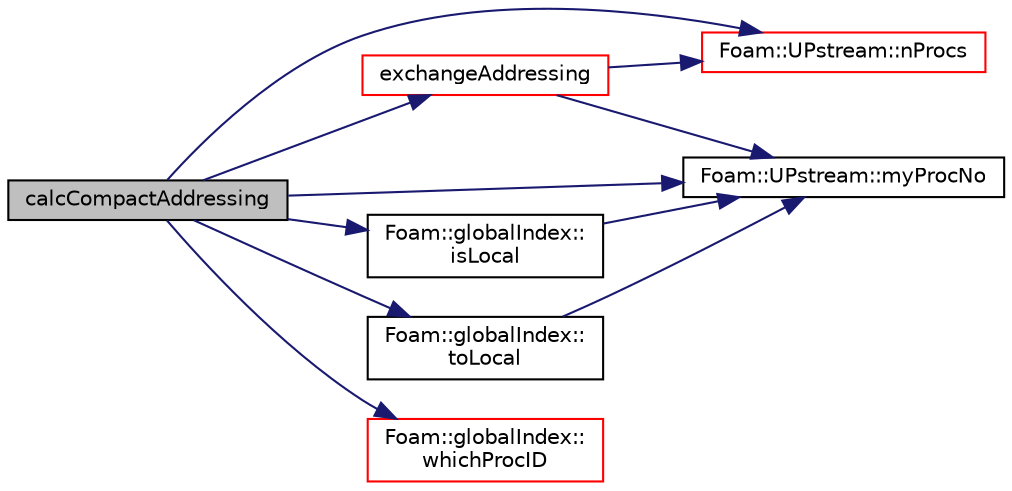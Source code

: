 digraph "calcCompactAddressing"
{
  bgcolor="transparent";
  edge [fontname="Helvetica",fontsize="10",labelfontname="Helvetica",labelfontsize="10"];
  node [fontname="Helvetica",fontsize="10",shape=record];
  rankdir="LR";
  Node450 [label="calcCompactAddressing",height=0.2,width=0.4,color="black", fillcolor="grey75", style="filled", fontcolor="black"];
  Node450 -> Node451 [color="midnightblue",fontsize="10",style="solid",fontname="Helvetica"];
  Node451 [label="exchangeAddressing",height=0.2,width=0.4,color="red",URL="$a28525.html#aaea4ac19dd141ea6cc9d6adbcf7c0cf4"];
  Node451 -> Node453 [color="midnightblue",fontsize="10",style="solid",fontname="Helvetica"];
  Node453 [label="Foam::UPstream::nProcs",height=0.2,width=0.4,color="red",URL="$a27377.html#aada0e04d8127eda8ee95be0772754a4f",tooltip="Number of processes in parallel run. "];
  Node451 -> Node455 [color="midnightblue",fontsize="10",style="solid",fontname="Helvetica"];
  Node455 [label="Foam::UPstream::myProcNo",height=0.2,width=0.4,color="black",URL="$a27377.html#afc74d89573de32a3032c916f8cdd1733",tooltip="Number of this process (starting from masterNo() = 0) "];
  Node450 -> Node465 [color="midnightblue",fontsize="10",style="solid",fontname="Helvetica"];
  Node465 [label="Foam::globalIndex::\lisLocal",height=0.2,width=0.4,color="black",URL="$a28481.html#aff6dbd43e99cc9667fe841c1d67046b2",tooltip="Is on local processor. "];
  Node465 -> Node455 [color="midnightblue",fontsize="10",style="solid",fontname="Helvetica"];
  Node450 -> Node455 [color="midnightblue",fontsize="10",style="solid",fontname="Helvetica"];
  Node450 -> Node453 [color="midnightblue",fontsize="10",style="solid",fontname="Helvetica"];
  Node450 -> Node466 [color="midnightblue",fontsize="10",style="solid",fontname="Helvetica"];
  Node466 [label="Foam::globalIndex::\ltoLocal",height=0.2,width=0.4,color="black",URL="$a28481.html#adb55002664ead0ff139348c2cabc9a6e",tooltip="From global to local on current processor. "];
  Node466 -> Node455 [color="midnightblue",fontsize="10",style="solid",fontname="Helvetica"];
  Node450 -> Node467 [color="midnightblue",fontsize="10",style="solid",fontname="Helvetica"];
  Node467 [label="Foam::globalIndex::\lwhichProcID",height=0.2,width=0.4,color="red",URL="$a28481.html#a2290e78754eefe18bf9f30479d67a004",tooltip="Which processor does global come from? Binary search. "];
}
